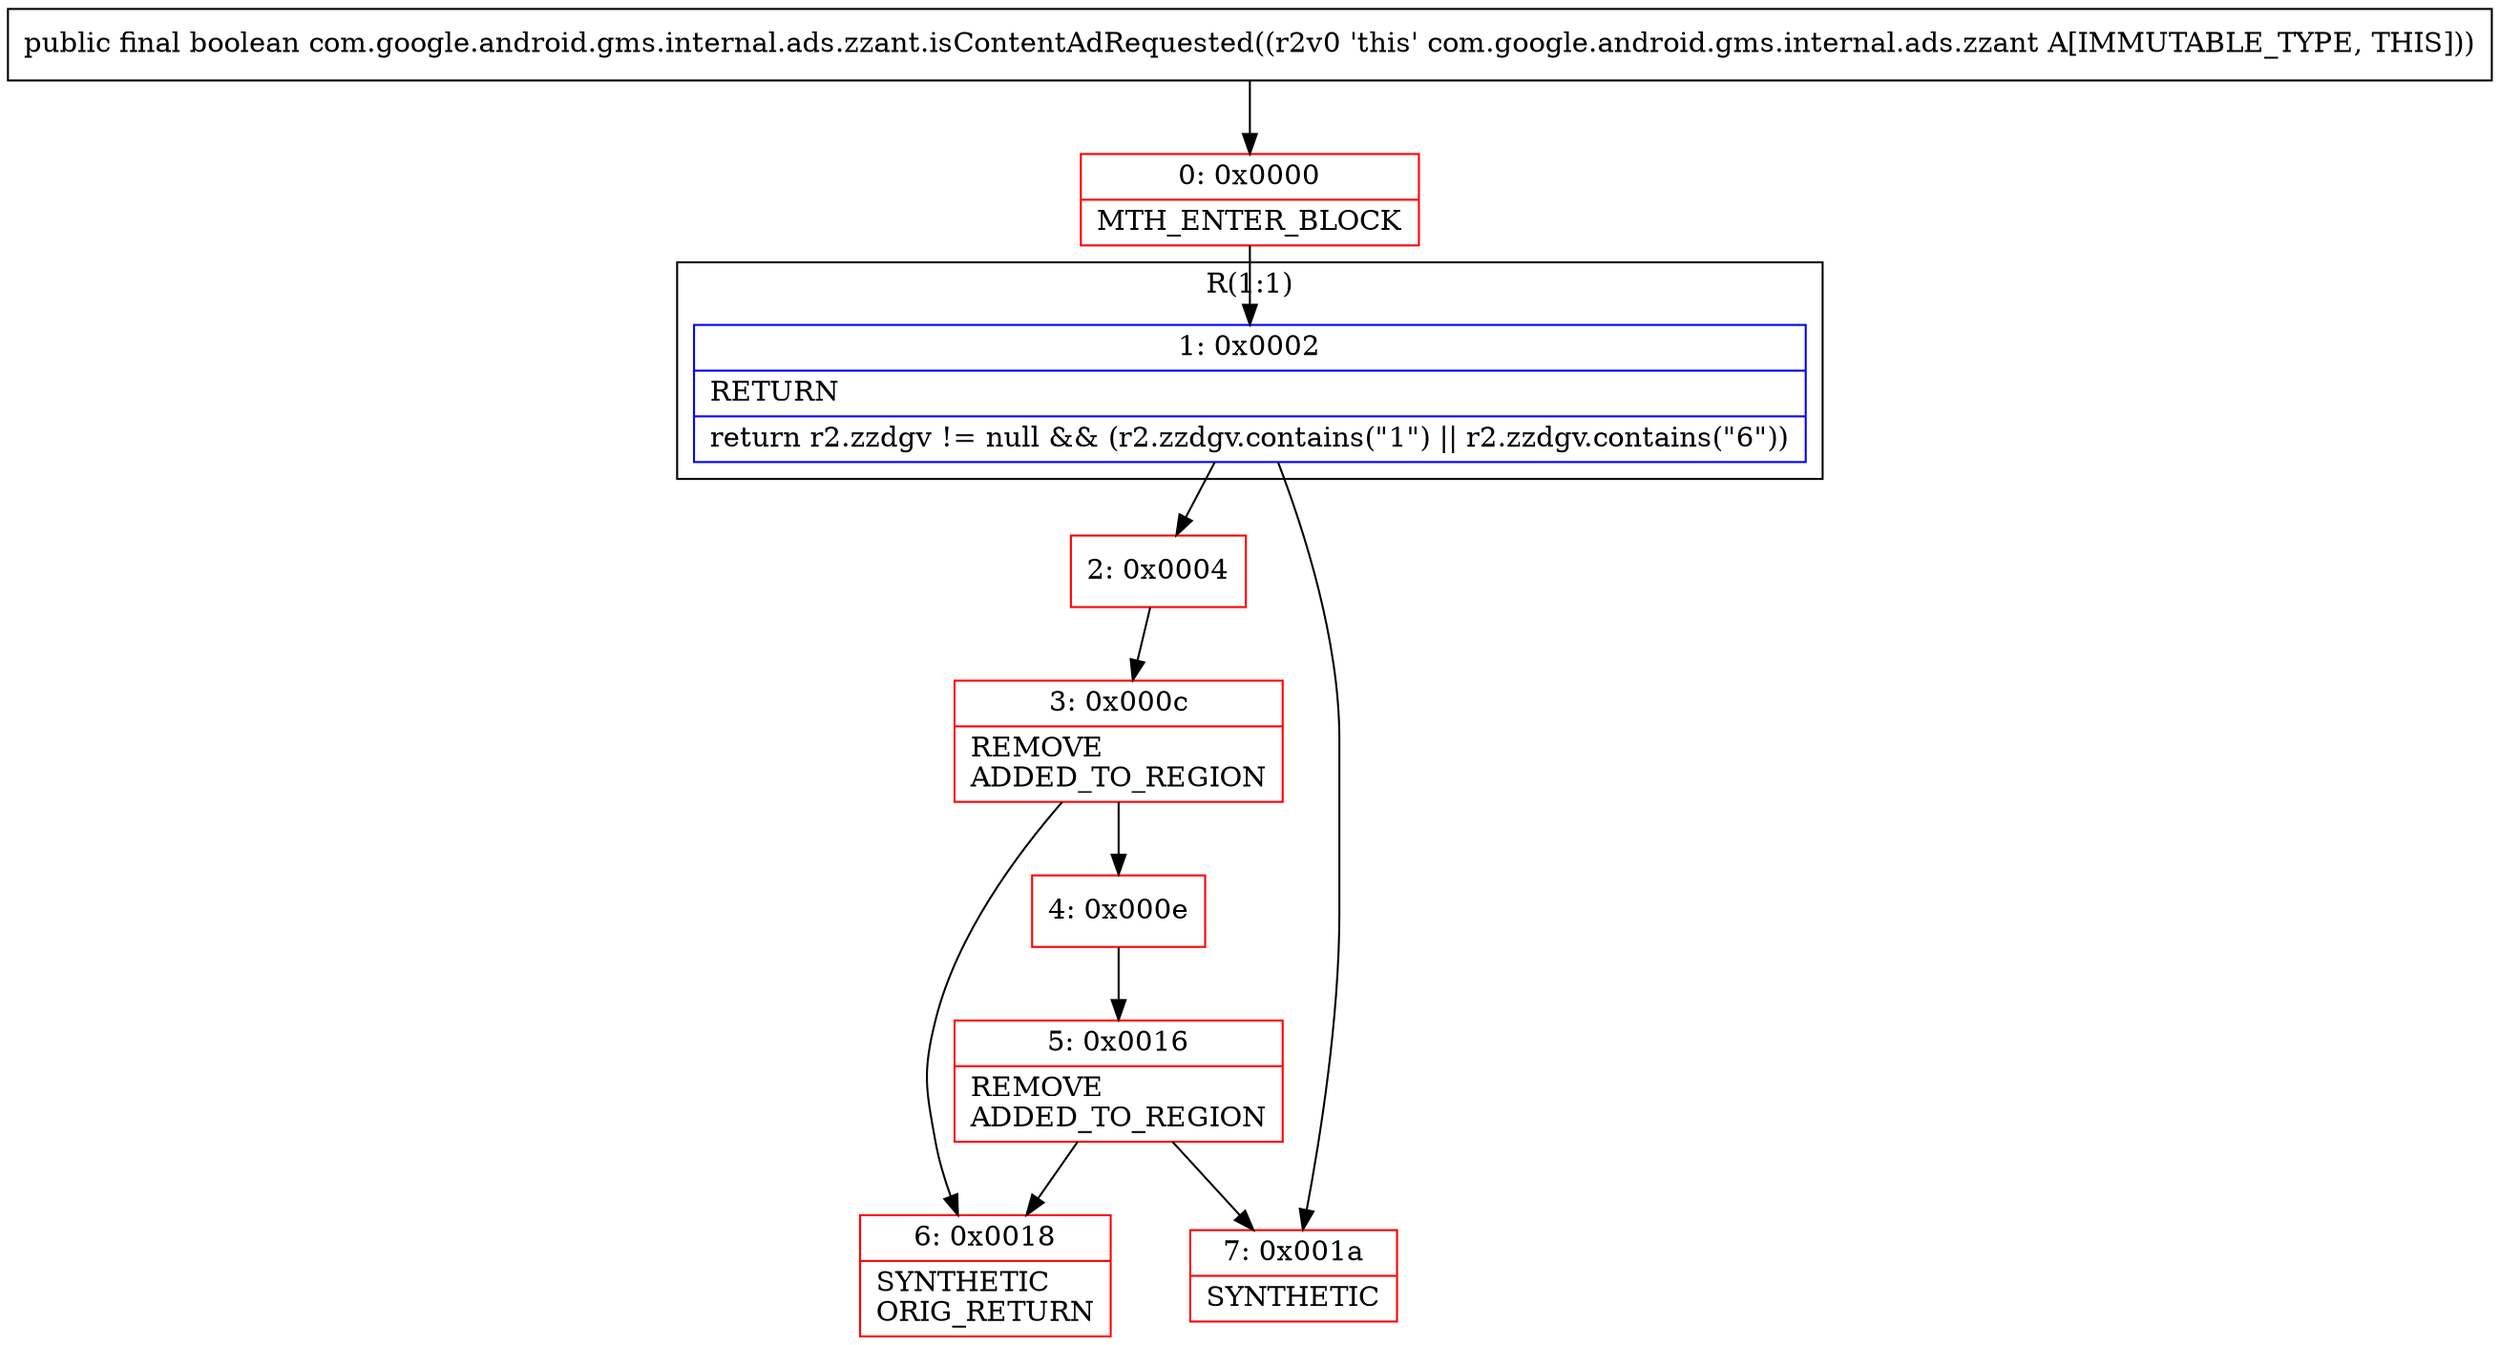 digraph "CFG forcom.google.android.gms.internal.ads.zzant.isContentAdRequested()Z" {
subgraph cluster_Region_456343203 {
label = "R(1:1)";
node [shape=record,color=blue];
Node_1 [shape=record,label="{1\:\ 0x0002|RETURN\l|return r2.zzdgv != null && (r2.zzdgv.contains(\"1\") \|\| r2.zzdgv.contains(\"6\"))\l}"];
}
Node_0 [shape=record,color=red,label="{0\:\ 0x0000|MTH_ENTER_BLOCK\l}"];
Node_2 [shape=record,color=red,label="{2\:\ 0x0004}"];
Node_3 [shape=record,color=red,label="{3\:\ 0x000c|REMOVE\lADDED_TO_REGION\l}"];
Node_4 [shape=record,color=red,label="{4\:\ 0x000e}"];
Node_5 [shape=record,color=red,label="{5\:\ 0x0016|REMOVE\lADDED_TO_REGION\l}"];
Node_6 [shape=record,color=red,label="{6\:\ 0x0018|SYNTHETIC\lORIG_RETURN\l}"];
Node_7 [shape=record,color=red,label="{7\:\ 0x001a|SYNTHETIC\l}"];
MethodNode[shape=record,label="{public final boolean com.google.android.gms.internal.ads.zzant.isContentAdRequested((r2v0 'this' com.google.android.gms.internal.ads.zzant A[IMMUTABLE_TYPE, THIS])) }"];
MethodNode -> Node_0;
Node_1 -> Node_2;
Node_1 -> Node_7;
Node_0 -> Node_1;
Node_2 -> Node_3;
Node_3 -> Node_4;
Node_3 -> Node_6;
Node_4 -> Node_5;
Node_5 -> Node_6;
Node_5 -> Node_7;
}

